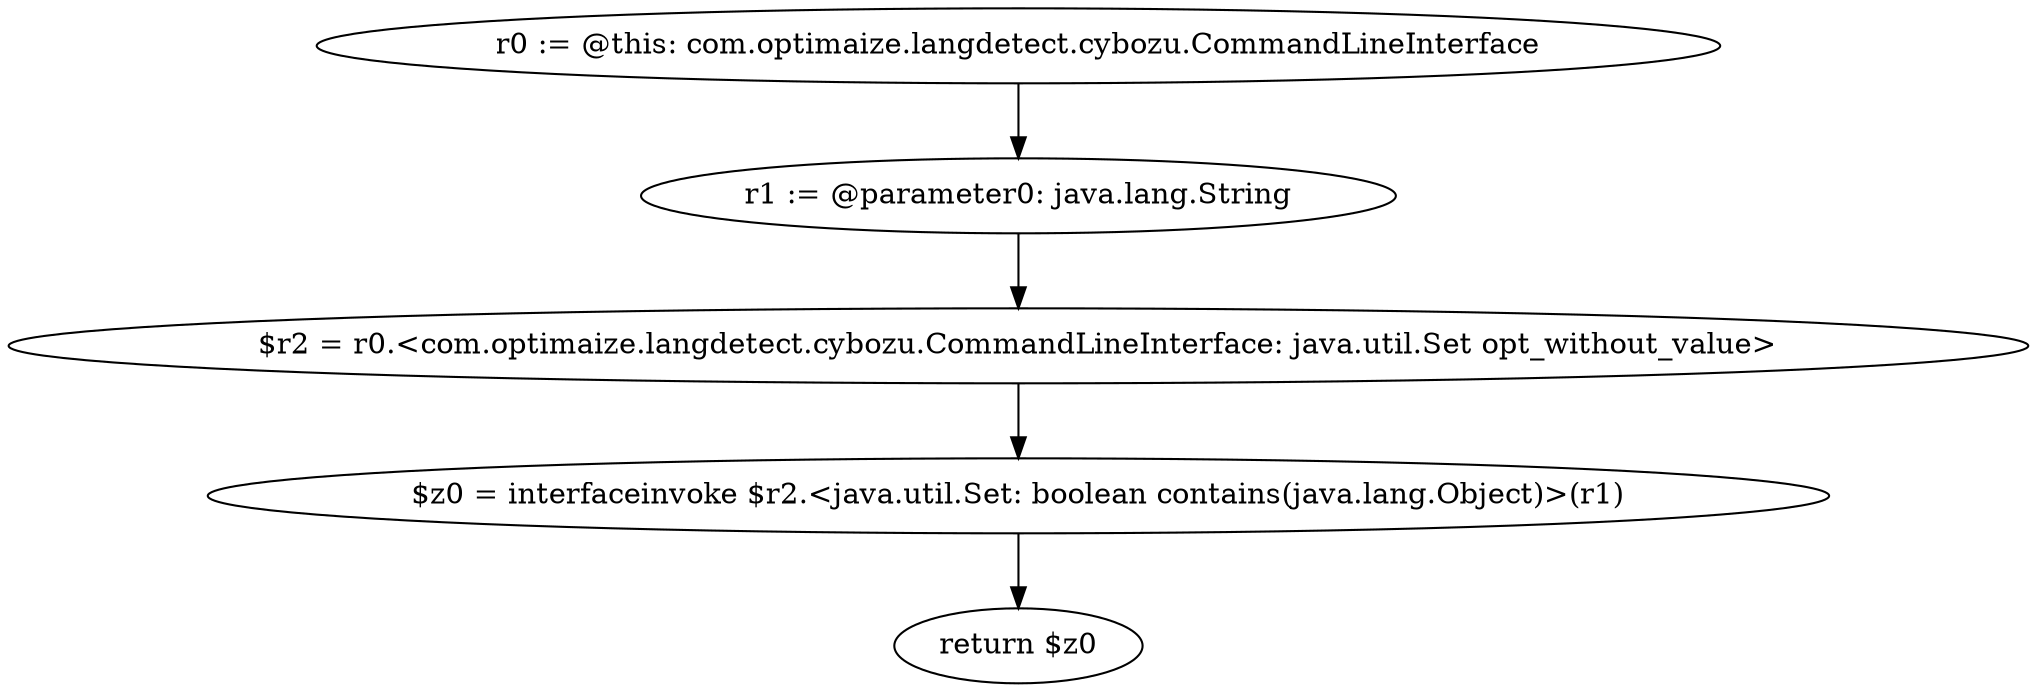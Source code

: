 digraph "unitGraph" {
    "r0 := @this: com.optimaize.langdetect.cybozu.CommandLineInterface"
    "r1 := @parameter0: java.lang.String"
    "$r2 = r0.<com.optimaize.langdetect.cybozu.CommandLineInterface: java.util.Set opt_without_value>"
    "$z0 = interfaceinvoke $r2.<java.util.Set: boolean contains(java.lang.Object)>(r1)"
    "return $z0"
    "r0 := @this: com.optimaize.langdetect.cybozu.CommandLineInterface"->"r1 := @parameter0: java.lang.String";
    "r1 := @parameter0: java.lang.String"->"$r2 = r0.<com.optimaize.langdetect.cybozu.CommandLineInterface: java.util.Set opt_without_value>";
    "$r2 = r0.<com.optimaize.langdetect.cybozu.CommandLineInterface: java.util.Set opt_without_value>"->"$z0 = interfaceinvoke $r2.<java.util.Set: boolean contains(java.lang.Object)>(r1)";
    "$z0 = interfaceinvoke $r2.<java.util.Set: boolean contains(java.lang.Object)>(r1)"->"return $z0";
}
